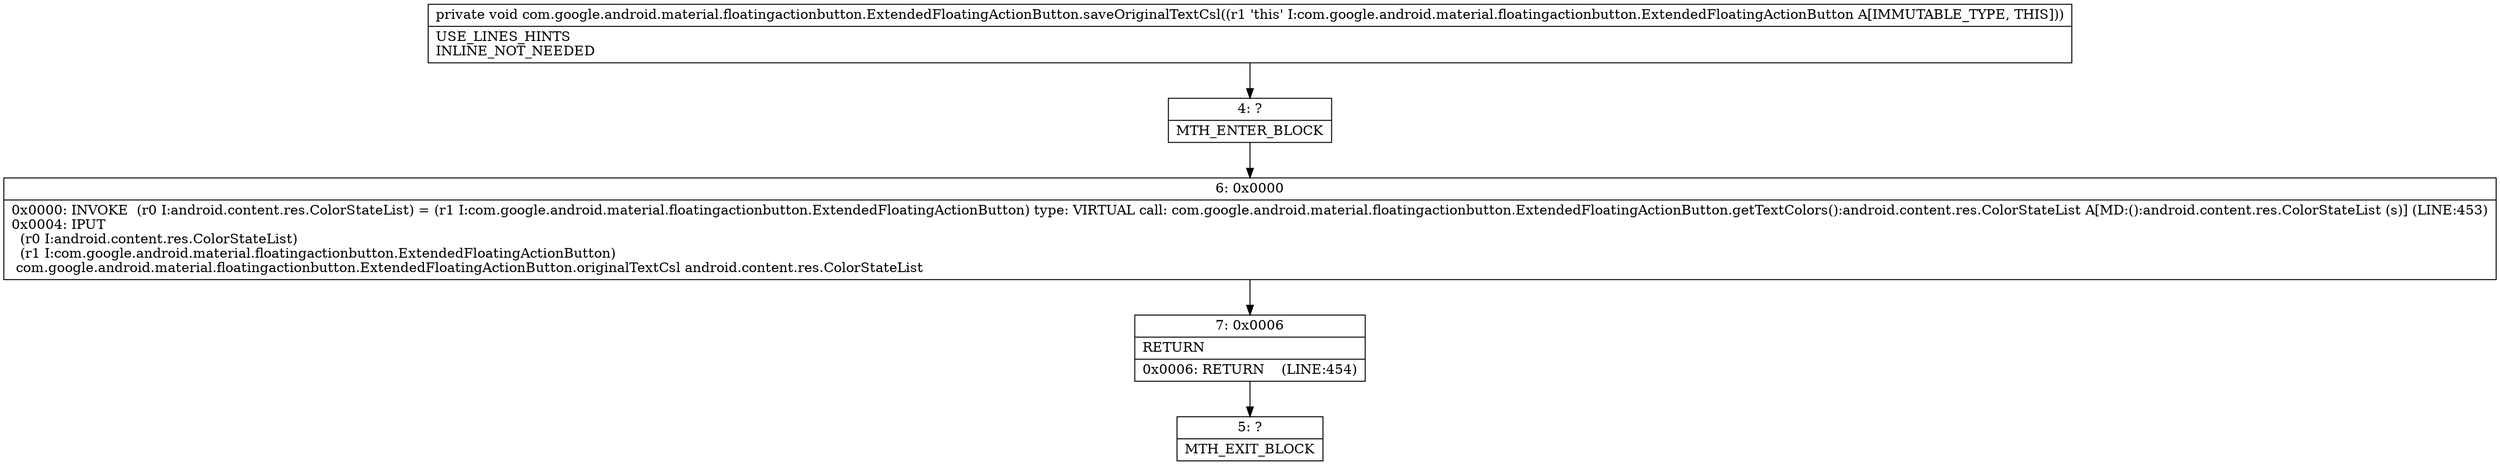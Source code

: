 digraph "CFG forcom.google.android.material.floatingactionbutton.ExtendedFloatingActionButton.saveOriginalTextCsl()V" {
Node_4 [shape=record,label="{4\:\ ?|MTH_ENTER_BLOCK\l}"];
Node_6 [shape=record,label="{6\:\ 0x0000|0x0000: INVOKE  (r0 I:android.content.res.ColorStateList) = (r1 I:com.google.android.material.floatingactionbutton.ExtendedFloatingActionButton) type: VIRTUAL call: com.google.android.material.floatingactionbutton.ExtendedFloatingActionButton.getTextColors():android.content.res.ColorStateList A[MD:():android.content.res.ColorStateList (s)] (LINE:453)\l0x0004: IPUT  \l  (r0 I:android.content.res.ColorStateList)\l  (r1 I:com.google.android.material.floatingactionbutton.ExtendedFloatingActionButton)\l com.google.android.material.floatingactionbutton.ExtendedFloatingActionButton.originalTextCsl android.content.res.ColorStateList \l}"];
Node_7 [shape=record,label="{7\:\ 0x0006|RETURN\l|0x0006: RETURN    (LINE:454)\l}"];
Node_5 [shape=record,label="{5\:\ ?|MTH_EXIT_BLOCK\l}"];
MethodNode[shape=record,label="{private void com.google.android.material.floatingactionbutton.ExtendedFloatingActionButton.saveOriginalTextCsl((r1 'this' I:com.google.android.material.floatingactionbutton.ExtendedFloatingActionButton A[IMMUTABLE_TYPE, THIS]))  | USE_LINES_HINTS\lINLINE_NOT_NEEDED\l}"];
MethodNode -> Node_4;Node_4 -> Node_6;
Node_6 -> Node_7;
Node_7 -> Node_5;
}

